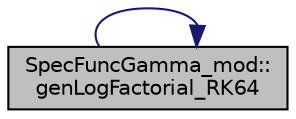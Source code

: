 digraph "SpecFuncGamma_mod::genLogFactorial_RK64"
{
 // LATEX_PDF_SIZE
  edge [fontname="Helvetica",fontsize="10",labelfontname="Helvetica",labelfontsize="10"];
  node [fontname="Helvetica",fontsize="10",shape=record];
  rankdir="LR";
  Node1 [label="SpecFuncGamma_mod::\lgenLogFactorial_RK64",height=0.2,width=0.4,color="black", fillcolor="grey75", style="filled", fontcolor="black",tooltip="Return the log(factorial) of type real of kind RK64 for a whole integer input. This is basically logG..."];
  Node1 -> Node1 [color="midnightblue",fontsize="10",style="solid",fontname="Helvetica"];
}
